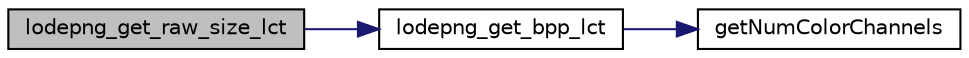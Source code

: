 digraph "lodepng_get_raw_size_lct"
{
 // LATEX_PDF_SIZE
  edge [fontname="Helvetica",fontsize="10",labelfontname="Helvetica",labelfontsize="10"];
  node [fontname="Helvetica",fontsize="10",shape=record];
  rankdir="LR";
  Node1 [label="lodepng_get_raw_size_lct",height=0.2,width=0.4,color="black", fillcolor="grey75", style="filled", fontcolor="black",tooltip=" "];
  Node1 -> Node2 [color="midnightblue",fontsize="10",style="solid",fontname="Helvetica"];
  Node2 [label="lodepng_get_bpp_lct",height=0.2,width=0.4,color="black", fillcolor="white", style="filled",URL="$lodepng_8cpp.html#a581d8244dd5d40176291672a3d323b0f",tooltip=" "];
  Node2 -> Node3 [color="midnightblue",fontsize="10",style="solid",fontname="Helvetica"];
  Node3 [label="getNumColorChannels",height=0.2,width=0.4,color="black", fillcolor="white", style="filled",URL="$lodepng_8cpp.html#ab9f52674eca30cc5cbedc379d43f7358",tooltip=" "];
}
